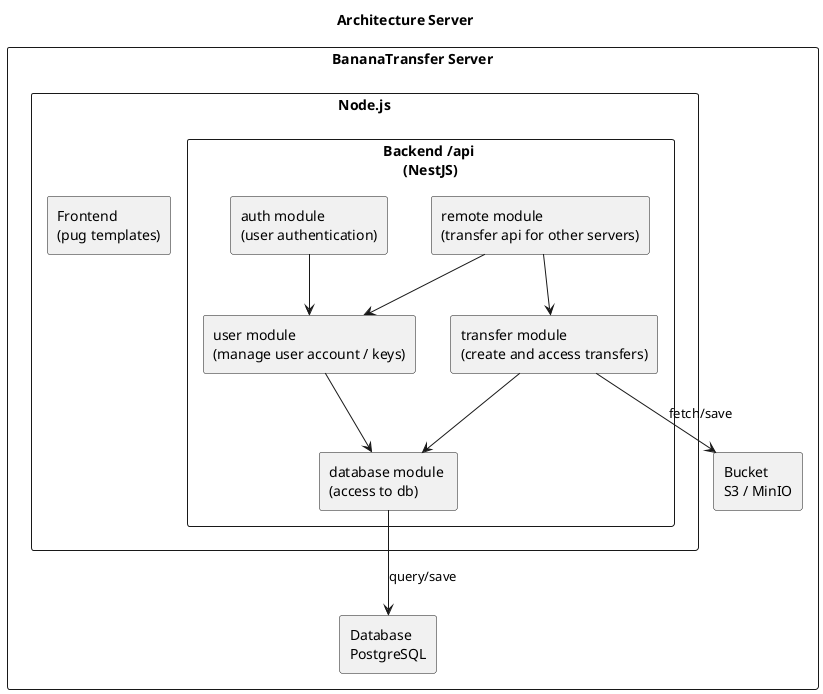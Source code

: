 @startuml
title Architecture Server

rectangle "BananaTransfer Server" as srv {
    rectangle "Node.js" as node {
        rectangle "Frontend \n(pug templates)" as frontend
        rectangle "Backend /api \n(NestJS)" as backend {
            rectangle "auth module \n(user authentication)" as auth
            rectangle "database module \n(access to db)" as db_mod
            rectangle "transfer module \n(create and access transfers)" as transfer
            rectangle "remote module \n(transfer api for other servers)" as remote
            rectangle "user module \n(manage user account / keys)" as usr
        }
    }
    rectangle "Database \nPostgreSQL" as db
    rectangle "Bucket \nS3 / MinIO" as s3
}

db_mod -down-> db: "query/save"
transfer -down-> s3: "fetch/save"
transfer --> db_mod
usr --> db_mod
auth --> usr
remote --> usr
remote --> transfer

@enduml